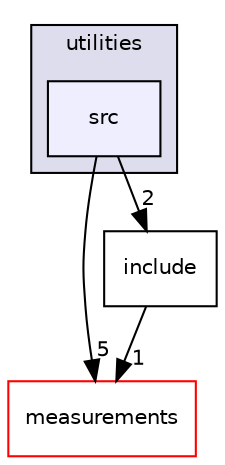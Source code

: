 digraph "genfit/utilities/src" {
  compound=true
  node [ fontsize="10", fontname="Helvetica"];
  edge [ labelfontsize="10", labelfontname="Helvetica"];
  subgraph clusterdir_3e5680e1368f3aa1fd19c22b9b8a1d88 {
    graph [ bgcolor="#ddddee", pencolor="black", label="utilities" fontname="Helvetica", fontsize="10", URL="dir_3e5680e1368f3aa1fd19c22b9b8a1d88.html"]
  dir_a28c30cacefe969df20d6090e8fdc294 [shape=box, label="src", style="filled", fillcolor="#eeeeff", pencolor="black", URL="dir_a28c30cacefe969df20d6090e8fdc294.html"];
  }
  dir_9268fb76a242d6fab4cb1d575f1746b1 [shape=box label="measurements" fillcolor="white" style="filled" color="red" URL="dir_9268fb76a242d6fab4cb1d575f1746b1.html"];
  dir_0077f0660cc58d7cbea471a115d9484f [shape=box label="include" URL="dir_0077f0660cc58d7cbea471a115d9484f.html"];
  dir_a28c30cacefe969df20d6090e8fdc294->dir_9268fb76a242d6fab4cb1d575f1746b1 [headlabel="5", labeldistance=1.5 headhref="dir_000067_000054.html"];
  dir_a28c30cacefe969df20d6090e8fdc294->dir_0077f0660cc58d7cbea471a115d9484f [headlabel="2", labeldistance=1.5 headhref="dir_000067_000066.html"];
  dir_0077f0660cc58d7cbea471a115d9484f->dir_9268fb76a242d6fab4cb1d575f1746b1 [headlabel="1", labeldistance=1.5 headhref="dir_000066_000054.html"];
}
